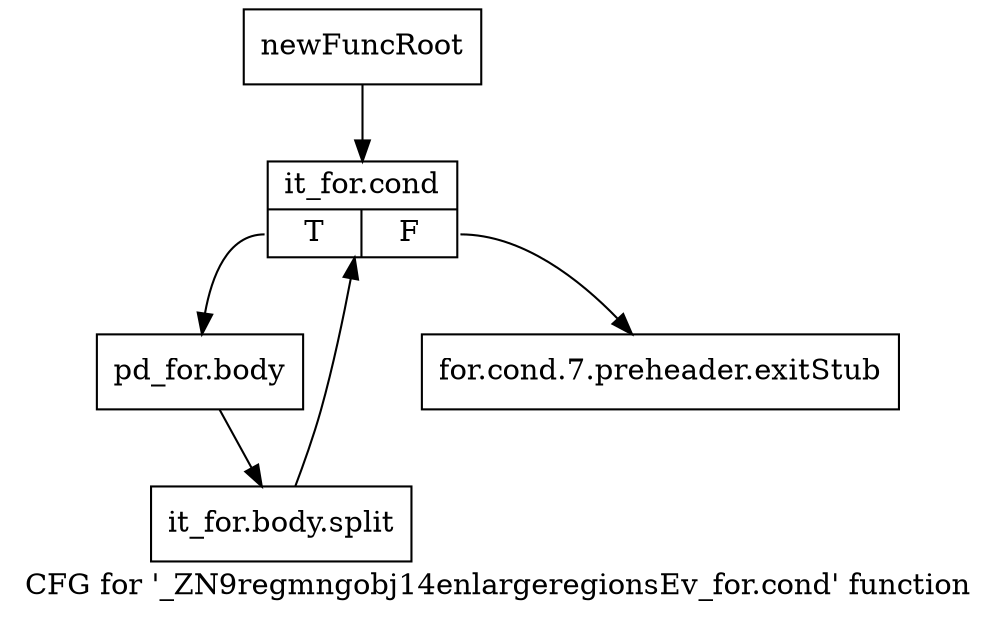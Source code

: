 digraph "CFG for '_ZN9regmngobj14enlargeregionsEv_for.cond' function" {
	label="CFG for '_ZN9regmngobj14enlargeregionsEv_for.cond' function";

	Node0x24237a0 [shape=record,label="{newFuncRoot}"];
	Node0x24237a0 -> Node0x2423840;
	Node0x24237f0 [shape=record,label="{for.cond.7.preheader.exitStub}"];
	Node0x2423840 [shape=record,label="{it_for.cond|{<s0>T|<s1>F}}"];
	Node0x2423840:s0 -> Node0x2423890;
	Node0x2423840:s1 -> Node0x24237f0;
	Node0x2423890 [shape=record,label="{pd_for.body}"];
	Node0x2423890 -> Node0x255f590;
	Node0x255f590 [shape=record,label="{it_for.body.split}"];
	Node0x255f590 -> Node0x2423840;
}
